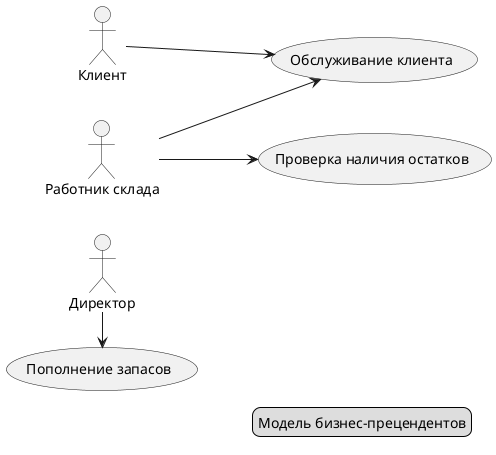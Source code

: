@startuml
left to right direction
actor "Директор" as d
actor "Работник склада" as r
actor "Клиент" as c
legend right
Модель бизнес-прецендентов
endlegend
  usecase "Пополнение запасов" as u1
  usecase "Обслуживание клиента" as u2
  usecase "Проверка наличия остатков" as u3
d -> u1
r --> u2
r --> u3
c --> u2
@enduml
